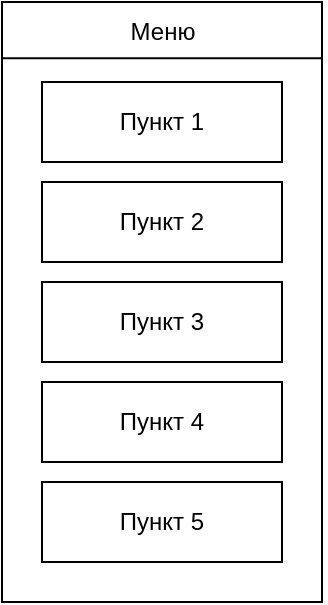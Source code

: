 <mxfile version="20.7.4" type="google" pages="4"><diagram id="b9rhhE1slBX6zuECodgu" name="Меню"><mxGraphModel grid="0" page="1" gridSize="10" guides="1" tooltips="1" connect="1" arrows="1" fold="1" pageScale="1" pageWidth="827" pageHeight="1169" math="0" shadow="0"><root><mxCell id="0"/><mxCell id="1" parent="0"/><mxCell id="-nT286hwK8uXi37fJjkt-1" value="" style="rounded=0;whiteSpace=wrap;html=1;fontStyle=0" vertex="1" parent="1"><mxGeometry x="160" y="140" width="160" height="300" as="geometry"/></mxCell><mxCell id="-nT286hwK8uXi37fJjkt-2" value="Пункт 1" style="rounded=0;whiteSpace=wrap;html=1;fontStyle=0" vertex="1" parent="1"><mxGeometry x="180" y="180" width="120" height="40" as="geometry"/></mxCell><mxCell id="-nT286hwK8uXi37fJjkt-4" value="Пункт 2" style="rounded=0;whiteSpace=wrap;html=1;fontStyle=0" vertex="1" parent="1"><mxGeometry x="180" y="230" width="120" height="40" as="geometry"/></mxCell><mxCell id="-nT286hwK8uXi37fJjkt-5" value="Пункт 4" style="rounded=0;whiteSpace=wrap;html=1;fontStyle=0" vertex="1" parent="1"><mxGeometry x="180" y="330" width="120" height="40" as="geometry"/></mxCell><mxCell id="-nT286hwK8uXi37fJjkt-6" value="Пункт 3" style="rounded=0;whiteSpace=wrap;html=1;fontStyle=0" vertex="1" parent="1"><mxGeometry x="180" y="280" width="120" height="40" as="geometry"/></mxCell><mxCell id="-nT286hwK8uXi37fJjkt-7" value="Пункт 5" style="rounded=0;whiteSpace=wrap;html=1;fontStyle=0" vertex="1" parent="1"><mxGeometry x="180" y="380" width="120" height="40" as="geometry"/></mxCell><mxCell id="-nT286hwK8uXi37fJjkt-12" value="Меню" style="text;html=1;align=center;verticalAlign=middle;resizable=0;points=[];autosize=1;strokeColor=none;fillColor=none;" vertex="1" parent="1"><mxGeometry x="210" y="140" width="60" height="30" as="geometry"/></mxCell><mxCell id="_CJUVFFzVMQIOEobDoQN-2" value="" style="endArrow=none;html=1;rounded=0;exitX=-0.001;exitY=0.097;exitDx=0;exitDy=0;exitPerimeter=0;entryX=1.002;entryY=0.097;entryDx=0;entryDy=0;entryPerimeter=0;" edge="1" parent="1"><mxGeometry width="50" height="50" relative="1" as="geometry"><mxPoint x="159.84" y="168.07" as="sourcePoint"/><mxPoint x="320.32" y="168.07" as="targetPoint"/></mxGeometry></mxCell></root></mxGraphModel></diagram><diagram id="3UxPfpLxe7Dxjafg5FHH" name="Отправка сообщения"><mxGraphModel grid="0" page="1" gridSize="10" guides="1" tooltips="1" connect="1" arrows="1" fold="1" pageScale="1" pageWidth="827" pageHeight="1169" math="0" shadow="0"><root><mxCell id="0"/><mxCell id="1" parent="0"/><mxCell id="V2aIRx7yZDtCN9znuibh-11" value="" style="rounded=0;whiteSpace=wrap;html=1;movable=1;resizable=1;rotatable=1;deletable=1;editable=1;connectable=1;" vertex="1" parent="1"><mxGeometry x="222" y="226.5" width="186" height="123.5" as="geometry"/></mxCell><mxCell id="V2aIRx7yZDtCN9znuibh-13" value="Отправка сообщения" style="text;html=1;align=center;verticalAlign=middle;resizable=0;points=[];autosize=1;strokeColor=none;fillColor=none;" vertex="1" parent="1"><mxGeometry x="245" y="226.5" width="140" height="30" as="geometry"/></mxCell><mxCell id="V2aIRx7yZDtCN9znuibh-14" value="" style="endArrow=none;html=1;rounded=0;" edge="1" parent="1"><mxGeometry width="50" height="50" relative="1" as="geometry"><mxPoint x="222" y="256.5" as="sourcePoint"/><mxPoint x="408" y="256" as="targetPoint"/></mxGeometry></mxCell><mxCell id="V2aIRx7yZDtCN9znuibh-16" value="Добавить клавиатуру" style="rounded=1;whiteSpace=wrap;html=1;arcSize=50;" vertex="1" parent="1"><mxGeometry x="236" y="321.5" width="164" height="20" as="geometry"/></mxCell><mxCell id="V2aIRx7yZDtCN9znuibh-19" value="&lt;i&gt;Текст сообщения&lt;/i&gt;" style="rounded=0;whiteSpace=wrap;html=1;fontStyle=0" vertex="1" parent="1"><mxGeometry x="236" y="266.5" width="164" height="30" as="geometry"/></mxCell></root></mxGraphModel></diagram><diagram id="kZ7WJ62MYUqe359hmPAu" name="Календарь"><mxGraphModel grid="1" page="1" gridSize="10" guides="1" tooltips="1" connect="1" arrows="1" fold="1" pageScale="1" pageWidth="827" pageHeight="1169" math="0" shadow="0"><root><mxCell id="0"/><mxCell id="1" parent="0"/><mxCell id="mFQk0yv87PBxnp7RZDlV-1" value="" style="rounded=0;whiteSpace=wrap;html=1;" vertex="1" parent="1"><mxGeometry x="440" y="160" width="290" height="280" as="geometry"/></mxCell><mxCell id="mFQk0yv87PBxnp7RZDlV-2" value="Год/Месяц" style="rounded=0;whiteSpace=wrap;html=1;" vertex="1" parent="1"><mxGeometry x="523" y="180" width="125" height="30" as="geometry"/></mxCell><mxCell id="mFQk0yv87PBxnp7RZDlV-3" value="&amp;lt;" style="rounded=0;whiteSpace=wrap;html=1;" vertex="1" parent="1"><mxGeometry x="450" y="180" width="60" height="30" as="geometry"/></mxCell><mxCell id="mFQk0yv87PBxnp7RZDlV-4" value="&amp;gt;" style="rounded=0;whiteSpace=wrap;html=1;" vertex="1" parent="1"><mxGeometry x="660" y="180" width="60" height="30" as="geometry"/></mxCell><mxCell id="mFQk0yv87PBxnp7RZDlV-5" value="Календарь" style="text;html=1;align=center;verticalAlign=middle;resizable=0;points=[];autosize=1;strokeColor=none;fillColor=none;" vertex="1" parent="1"><mxGeometry x="540.5" y="115" width="90" height="30" as="geometry"/></mxCell><mxCell id="mFQk0yv87PBxnp7RZDlV-6" value="1" style="rounded=0;whiteSpace=wrap;html=1;" vertex="1" parent="1"><mxGeometry x="453" y="230" width="30" height="30" as="geometry"/></mxCell><mxCell id="mFQk0yv87PBxnp7RZDlV-7" value="2" style="rounded=0;whiteSpace=wrap;html=1;" vertex="1" parent="1"><mxGeometry x="493" y="230" width="29.5" height="30" as="geometry"/></mxCell><mxCell id="mFQk0yv87PBxnp7RZDlV-8" value="3" style="rounded=0;whiteSpace=wrap;html=1;" vertex="1" parent="1"><mxGeometry x="533" y="230" width="30" height="30" as="geometry"/></mxCell><mxCell id="mFQk0yv87PBxnp7RZDlV-9" value="4" style="rounded=0;whiteSpace=wrap;html=1;" vertex="1" parent="1"><mxGeometry x="570" y="230" width="29.5" height="30" as="geometry"/></mxCell><mxCell id="mFQk0yv87PBxnp7RZDlV-10" value="5" style="rounded=0;whiteSpace=wrap;html=1;" vertex="1" parent="1"><mxGeometry x="608" y="230" width="29.5" height="30" as="geometry"/></mxCell><mxCell id="mFQk0yv87PBxnp7RZDlV-11" value="6" style="rounded=0;whiteSpace=wrap;html=1;" vertex="1" parent="1"><mxGeometry x="646" y="230" width="29.5" height="30" as="geometry"/></mxCell><mxCell id="mFQk0yv87PBxnp7RZDlV-12" value="7" style="rounded=0;whiteSpace=wrap;html=1;" vertex="1" parent="1"><mxGeometry x="685" y="230" width="29.5" height="30" as="geometry"/></mxCell><mxCell id="mFQk0yv87PBxnp7RZDlV-13" value="8" style="rounded=0;whiteSpace=wrap;html=1;" vertex="1" parent="1"><mxGeometry x="453" y="272" width="30" height="30" as="geometry"/></mxCell><mxCell id="mFQk0yv87PBxnp7RZDlV-14" value="9" style="rounded=0;whiteSpace=wrap;html=1;" vertex="1" parent="1"><mxGeometry x="493" y="272" width="29.5" height="30" as="geometry"/></mxCell><mxCell id="mFQk0yv87PBxnp7RZDlV-15" value="10" style="rounded=0;whiteSpace=wrap;html=1;" vertex="1" parent="1"><mxGeometry x="533" y="272" width="30" height="30" as="geometry"/></mxCell><mxCell id="mFQk0yv87PBxnp7RZDlV-16" value="11" style="rounded=0;whiteSpace=wrap;html=1;" vertex="1" parent="1"><mxGeometry x="570" y="272" width="29.5" height="30" as="geometry"/></mxCell><mxCell id="mFQk0yv87PBxnp7RZDlV-17" value="12" style="rounded=0;whiteSpace=wrap;html=1;" vertex="1" parent="1"><mxGeometry x="608" y="272" width="29.5" height="30" as="geometry"/></mxCell><mxCell id="mFQk0yv87PBxnp7RZDlV-18" value="13" style="rounded=0;whiteSpace=wrap;html=1;" vertex="1" parent="1"><mxGeometry x="646" y="272" width="29.5" height="30" as="geometry"/></mxCell><mxCell id="mFQk0yv87PBxnp7RZDlV-19" value="14" style="rounded=0;whiteSpace=wrap;html=1;" vertex="1" parent="1"><mxGeometry x="685" y="272" width="29.5" height="30" as="geometry"/></mxCell><mxCell id="mFQk0yv87PBxnp7RZDlV-20" value="15" style="rounded=0;whiteSpace=wrap;html=1;" vertex="1" parent="1"><mxGeometry x="453" y="313" width="30" height="30" as="geometry"/></mxCell><mxCell id="mFQk0yv87PBxnp7RZDlV-21" value="16" style="rounded=0;whiteSpace=wrap;html=1;" vertex="1" parent="1"><mxGeometry x="493" y="313" width="29.5" height="30" as="geometry"/></mxCell><mxCell id="mFQk0yv87PBxnp7RZDlV-22" value="17" style="rounded=0;whiteSpace=wrap;html=1;" vertex="1" parent="1"><mxGeometry x="533" y="313" width="30" height="30" as="geometry"/></mxCell><mxCell id="mFQk0yv87PBxnp7RZDlV-23" value="18" style="rounded=0;whiteSpace=wrap;html=1;" vertex="1" parent="1"><mxGeometry x="570" y="313" width="29.5" height="30" as="geometry"/></mxCell><mxCell id="mFQk0yv87PBxnp7RZDlV-24" value="19" style="rounded=0;whiteSpace=wrap;html=1;" vertex="1" parent="1"><mxGeometry x="608" y="313" width="29.5" height="30" as="geometry"/></mxCell><mxCell id="mFQk0yv87PBxnp7RZDlV-25" value="20" style="rounded=0;whiteSpace=wrap;html=1;" vertex="1" parent="1"><mxGeometry x="646" y="313" width="29.5" height="30" as="geometry"/></mxCell><mxCell id="mFQk0yv87PBxnp7RZDlV-26" value="21" style="rounded=0;whiteSpace=wrap;html=1;" vertex="1" parent="1"><mxGeometry x="685" y="313" width="29.5" height="30" as="geometry"/></mxCell><mxCell id="mFQk0yv87PBxnp7RZDlV-27" value="22" style="rounded=0;whiteSpace=wrap;html=1;" vertex="1" parent="1"><mxGeometry x="453" y="352" width="30" height="30" as="geometry"/></mxCell><mxCell id="mFQk0yv87PBxnp7RZDlV-28" value="23" style="rounded=0;whiteSpace=wrap;html=1;" vertex="1" parent="1"><mxGeometry x="493" y="352" width="29.5" height="30" as="geometry"/></mxCell><mxCell id="mFQk0yv87PBxnp7RZDlV-29" value="24" style="rounded=0;whiteSpace=wrap;html=1;" vertex="1" parent="1"><mxGeometry x="533" y="352" width="30" height="30" as="geometry"/></mxCell><mxCell id="mFQk0yv87PBxnp7RZDlV-30" value="25" style="rounded=0;whiteSpace=wrap;html=1;" vertex="1" parent="1"><mxGeometry x="570" y="352" width="29.5" height="30" as="geometry"/></mxCell><mxCell id="mFQk0yv87PBxnp7RZDlV-31" value="26" style="rounded=0;whiteSpace=wrap;html=1;" vertex="1" parent="1"><mxGeometry x="608" y="352" width="29.5" height="30" as="geometry"/></mxCell><mxCell id="mFQk0yv87PBxnp7RZDlV-32" value="27" style="rounded=0;whiteSpace=wrap;html=1;" vertex="1" parent="1"><mxGeometry x="646" y="352" width="29.5" height="30" as="geometry"/></mxCell><mxCell id="mFQk0yv87PBxnp7RZDlV-33" value="28" style="rounded=0;whiteSpace=wrap;html=1;" vertex="1" parent="1"><mxGeometry x="685" y="352" width="29.5" height="30" as="geometry"/></mxCell><mxCell id="mFQk0yv87PBxnp7RZDlV-34" value="29" style="rounded=0;whiteSpace=wrap;html=1;" vertex="1" parent="1"><mxGeometry x="453" y="392" width="30" height="30" as="geometry"/></mxCell><mxCell id="mFQk0yv87PBxnp7RZDlV-35" value="30" style="rounded=0;whiteSpace=wrap;html=1;" vertex="1" parent="1"><mxGeometry x="493" y="392" width="29.5" height="30" as="geometry"/></mxCell><mxCell id="mFQk0yv87PBxnp7RZDlV-36" value="31" style="rounded=0;whiteSpace=wrap;html=1;" vertex="1" parent="1"><mxGeometry x="533" y="392" width="30" height="30" as="geometry"/></mxCell></root></mxGraphModel></diagram><diagram id="znHFAHKBDYlJbi7JGeTk" name="Отправка изображения"><mxGraphModel grid="0" page="1" gridSize="10" guides="1" tooltips="1" connect="1" arrows="1" fold="1" pageScale="1" pageWidth="827" pageHeight="1169" math="0" shadow="0"><root><mxCell id="0"/><mxCell id="1" parent="0"/><mxCell id="cLnQwVsn_UrN7c8JP9hP-1" value="" style="rounded=0;whiteSpace=wrap;html=1;" vertex="1" parent="1"><mxGeometry x="212" y="216.5" width="140" height="230" as="geometry"/></mxCell><mxCell id="cLnQwVsn_UrN7c8JP9hP-2" value="Пункт1" style="rounded=0;whiteSpace=wrap;html=1;fontStyle=0" vertex="1" parent="1"><mxGeometry x="227" y="371.5" width="110" height="25" as="geometry"/></mxCell><mxCell id="cLnQwVsn_UrN7c8JP9hP-3" value="Отправка изображения" style="text;html=1;align=center;verticalAlign=middle;resizable=0;points=[];autosize=1;strokeColor=none;fillColor=none;" vertex="1" parent="1"><mxGeometry x="207" y="216.5" width="150" height="30" as="geometry"/></mxCell><mxCell id="cLnQwVsn_UrN7c8JP9hP-4" value="" style="endArrow=none;html=1;rounded=0;" edge="1" parent="1"><mxGeometry width="50" height="50" relative="1" as="geometry"><mxPoint x="212" y="246.5" as="sourcePoint"/><mxPoint x="352" y="246.5" as="targetPoint"/></mxGeometry></mxCell><mxCell id="cLnQwVsn_UrN7c8JP9hP-5" value="" style="endArrow=none;html=1;rounded=0;" edge="1" parent="1"><mxGeometry width="50" height="50" relative="1" as="geometry"><mxPoint x="212" y="341.5" as="sourcePoint"/><mxPoint x="352" y="341.5" as="targetPoint"/></mxGeometry></mxCell><mxCell id="cLnQwVsn_UrN7c8JP9hP-6" value="Выберите действие" style="rounded=1;whiteSpace=wrap;html=1;arcSize=50;" vertex="1" parent="1"><mxGeometry x="222" y="311.5" width="120" height="20" as="geometry"/></mxCell><mxCell id="cLnQwVsn_UrN7c8JP9hP-7" value="Клавиатура" style="text;html=1;align=center;verticalAlign=middle;resizable=0;points=[];autosize=1;strokeColor=none;fillColor=none;" vertex="1" parent="1"><mxGeometry x="237" y="341.5" width="90" height="30" as="geometry"/></mxCell><mxCell id="cLnQwVsn_UrN7c8JP9hP-8" value="Пункт2" style="rounded=0;whiteSpace=wrap;html=1;fontStyle=0" vertex="1" parent="1"><mxGeometry x="227" y="406.5" width="110" height="25" as="geometry"/></mxCell><mxCell id="cLnQwVsn_UrN7c8JP9hP-9" value="&lt;i&gt;Ссылка на изображение&lt;/i&gt;" style="rounded=0;whiteSpace=wrap;html=1;fontStyle=0" vertex="1" parent="1"><mxGeometry x="222" y="256.5" width="120" height="30" as="geometry"/></mxCell><mxCell id="cLnQwVsn_UrN7c8JP9hP-10" value="Подпись" style="text;html=1;align=center;verticalAlign=middle;resizable=0;points=[];autosize=1;strokeColor=none;fillColor=none;" vertex="1" parent="1"><mxGeometry x="247" y="286.5" width="70" height="30" as="geometry"/></mxCell></root></mxGraphModel></diagram></mxfile>